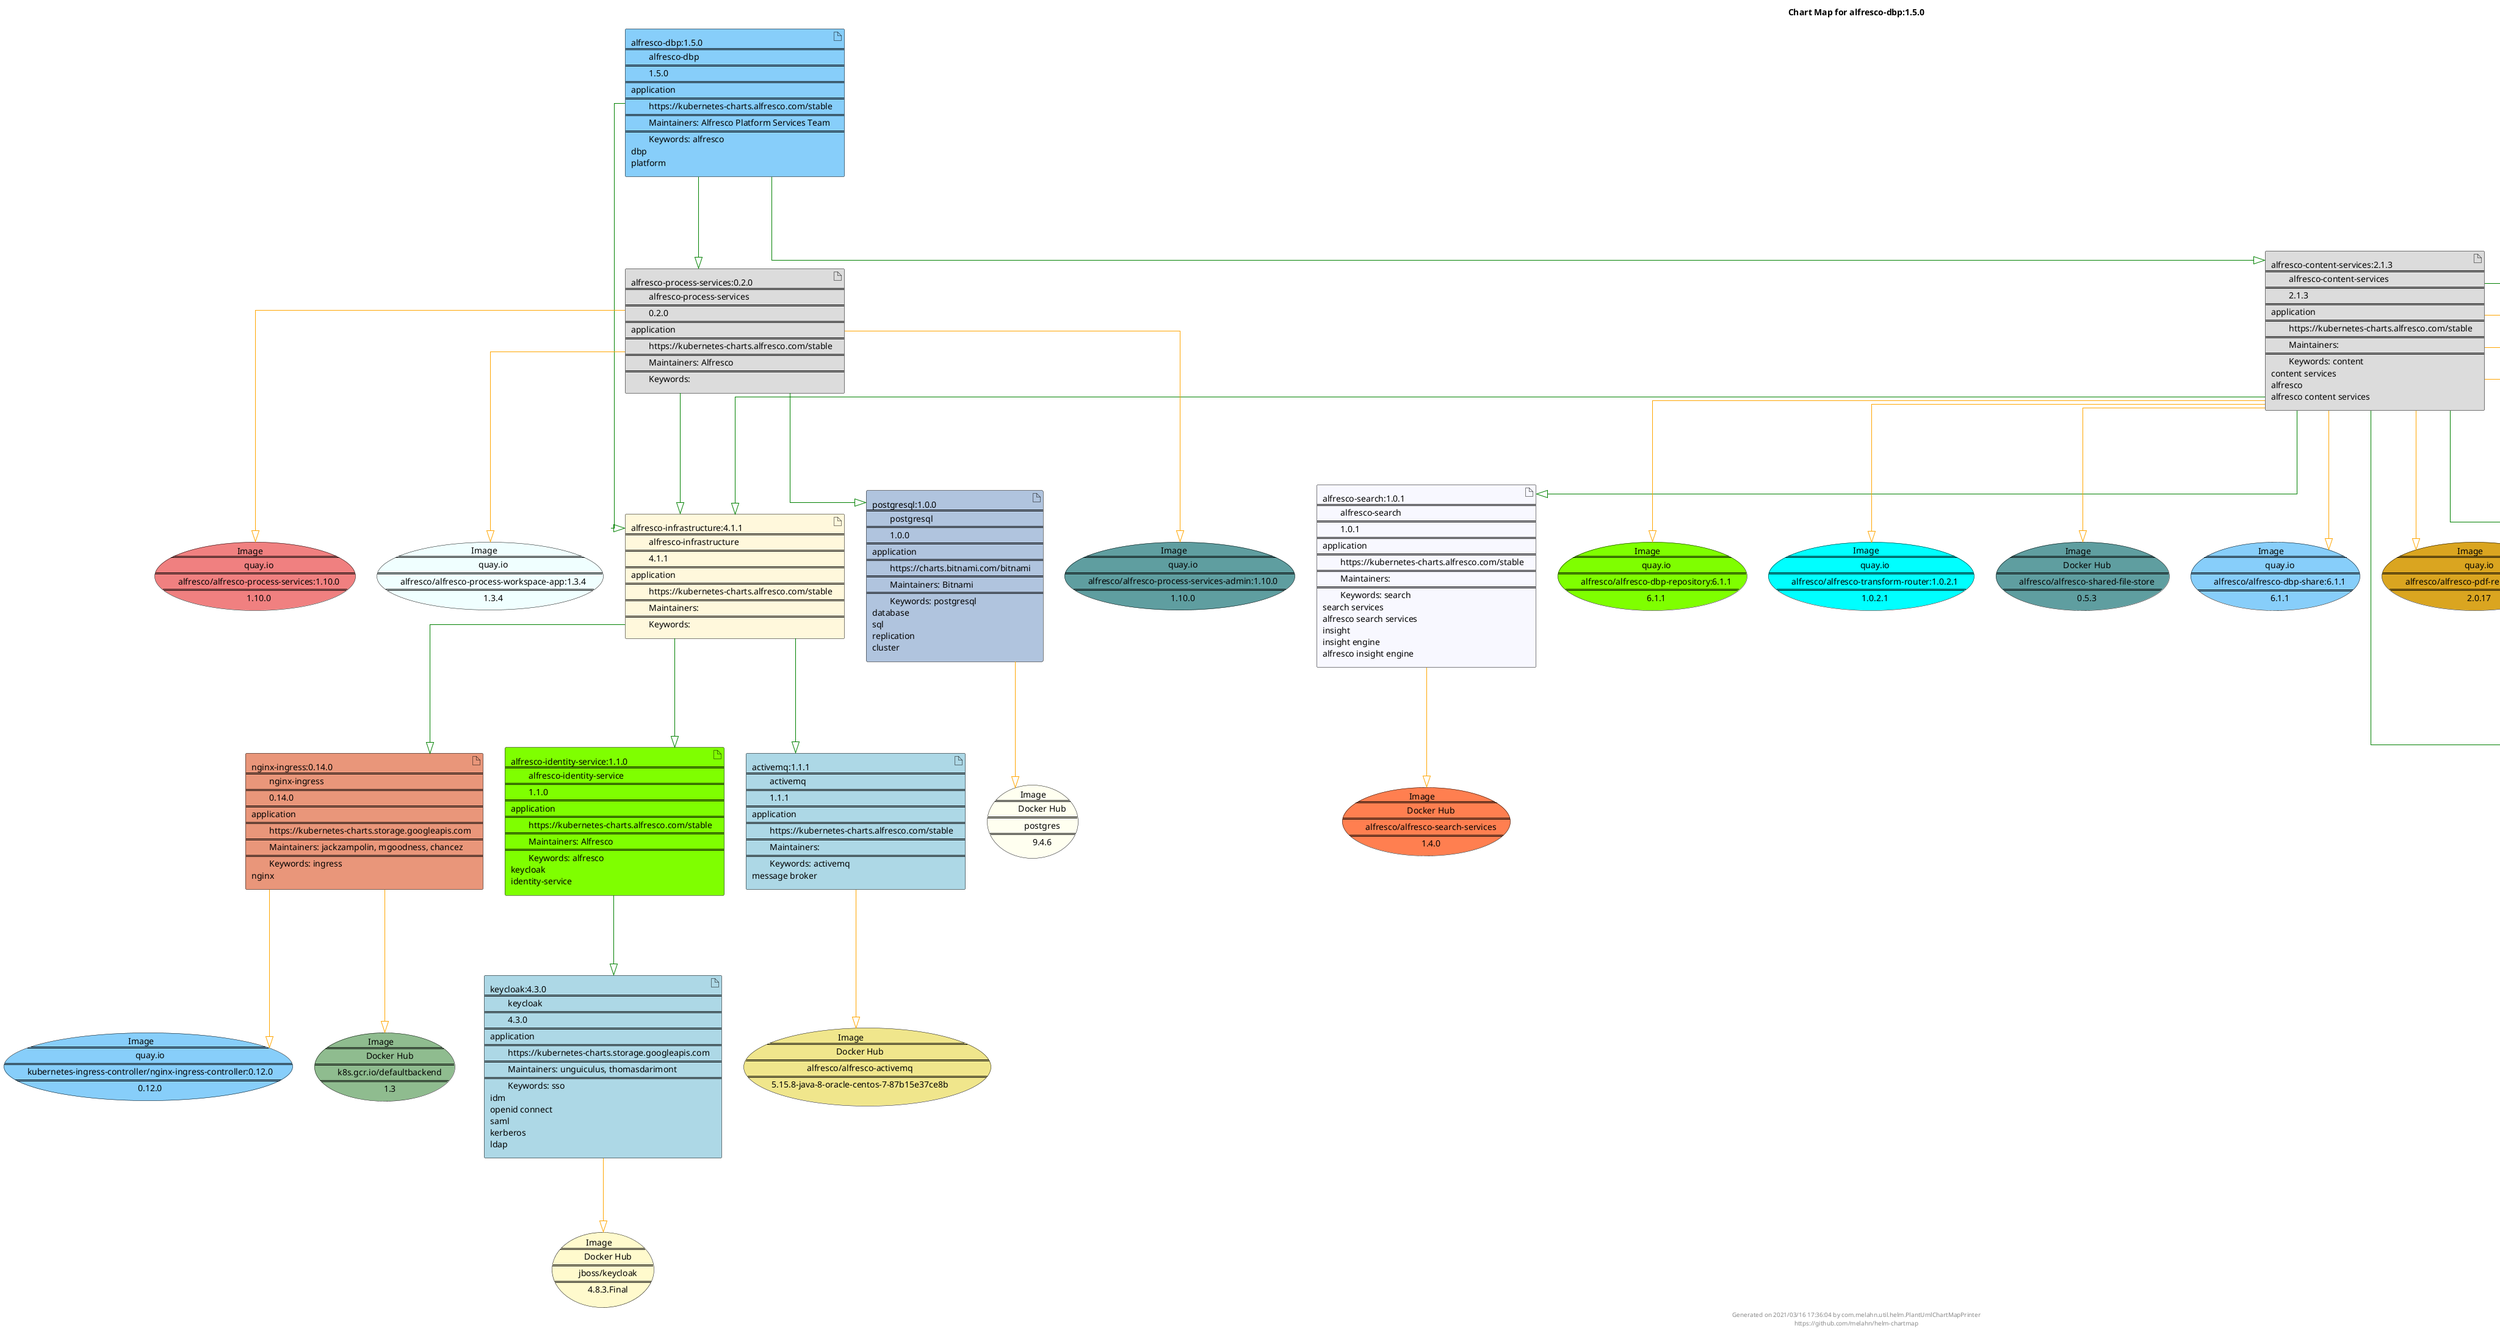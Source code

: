 @startuml
skinparam linetype ortho
skinparam backgroundColor white
skinparam usecaseBorderColor black
skinparam usecaseArrowColor LightSlateGray
skinparam artifactBorderColor black
skinparam artifactArrowColor LightSlateGray

title Chart Map for alfresco-dbp:1.5.0

'There are 13 referenced Helm Charts
artifact "postgresql:0.9.3\n====\n\tpostgresql\n====\n\t0.9.3\n====\napplication\n====\n\thttps://kubernetes-charts.storage.googleapis.com\n====\n\tMaintainers: databus23\n====\n\tKeywords: postgresql\npostgres\ndatabase\nsql" as postgresql_0_9_3 #LightSteelBlue
artifact "alfresco-process-services:0.2.0\n====\n\talfresco-process-services\n====\n\t0.2.0\n====\napplication\n====\n\thttps://kubernetes-charts.alfresco.com/stable\n====\n\tMaintainers: Alfresco\n====\n\tKeywords: " as alfresco_process_services_0_2_0 #Gainsboro
artifact "alfresco-sync-service:1.1.1\n====\n\talfresco-sync-service\n====\n\t1.1.1\n====\napplication\n====\n\thttps://kubernetes-charts.alfresco.com/stable\n====\n\tMaintainers: Alfresco Apps Repo Team\n====\n\tKeywords: syncservice\nalfresco\napplication" as alfresco_sync_service_1_1_1 #CadetBlue
artifact "alfresco-digital-workspace:2.2.0\n====\n\talfresco-digital-workspace\n====\n\t2.2.0\n====\napplication\n====\n\thttps://kubernetes-charts.alfresco.com/stable\n====\n\tMaintainers: \n====\n\tKeywords: alfresco\ndigital workspace" as alfresco_digital_workspace_2_2_0 #DodgerBlue
artifact "alfresco-identity-service:1.1.0\n====\n\talfresco-identity-service\n====\n\t1.1.0\n====\napplication\n====\n\thttps://kubernetes-charts.alfresco.com/stable\n====\n\tMaintainers: Alfresco\n====\n\tKeywords: alfresco\nkeycloak\nidentity-service" as alfresco_identity_service_1_1_0 #Chartreuse
artifact "alfresco-dbp:1.5.0\n====\n\talfresco-dbp\n====\n\t1.5.0\n====\napplication\n====\n\thttps://kubernetes-charts.alfresco.com/stable\n====\n\tMaintainers: Alfresco Platform Services Team\n====\n\tKeywords: alfresco\ndbp\nplatform" as alfresco_dbp_1_5_0 #LightSkyBlue
artifact "alfresco-content-services:2.1.3\n====\n\talfresco-content-services\n====\n\t2.1.3\n====\napplication\n====\n\thttps://kubernetes-charts.alfresco.com/stable\n====\n\tMaintainers: \n====\n\tKeywords: content\ncontent services\nalfresco\nalfresco content services" as alfresco_content_services_2_1_3 #Gainsboro
artifact "activemq:1.1.1\n====\n\tactivemq\n====\n\t1.1.1\n====\napplication\n====\n\thttps://kubernetes-charts.alfresco.com/stable\n====\n\tMaintainers: \n====\n\tKeywords: activemq\nmessage broker" as activemq_1_1_1 #LightBlue
artifact "alfresco-infrastructure:4.1.1\n====\n\talfresco-infrastructure\n====\n\t4.1.1\n====\napplication\n====\n\thttps://kubernetes-charts.alfresco.com/stable\n====\n\tMaintainers: \n====\n\tKeywords: " as alfresco_infrastructure_4_1_1 #Cornsilk
artifact "alfresco-search:1.0.1\n====\n\talfresco-search\n====\n\t1.0.1\n====\napplication\n====\n\thttps://kubernetes-charts.alfresco.com/stable\n====\n\tMaintainers: \n====\n\tKeywords: search\nsearch services\nalfresco search services\ninsight\ninsight engine\nalfresco insight engine" as alfresco_search_1_0_1 #GhostWhite
artifact "postgresql:1.0.0\n====\n\tpostgresql\n====\n\t1.0.0\n====\napplication\n====\n\thttps://charts.bitnami.com/bitnami\n====\n\tMaintainers: Bitnami\n====\n\tKeywords: postgresql\ndatabase\nsql\nreplication\ncluster" as postgresql_1_0_0 #LightSteelBlue
artifact "nginx-ingress:0.14.0\n====\n\tnginx-ingress\n====\n\t0.14.0\n====\napplication\n====\n\thttps://kubernetes-charts.storage.googleapis.com\n====\n\tMaintainers: jackzampolin, mgoodness, chancez\n====\n\tKeywords: ingress\nnginx" as nginx_ingress_0_14_0 #DarkSalmon
artifact "keycloak:4.3.0\n====\n\tkeycloak\n====\n\t4.3.0\n====\napplication\n====\n\thttps://kubernetes-charts.storage.googleapis.com\n====\n\tMaintainers: unguiculus, thomasdarimont\n====\n\tKeywords: sso\nidm\nopenid connect\nsaml\nkerberos\nldap" as keycloak_4_3_0 #LightBlue

'There are 21 referenced Docker Images
usecase "Image\n====\n\tDocker Hub\n====\n\tpostgres\n====\n\t11.4" as postgres_11_4 #Ivory
usecase "Image\n====\n\tquay.io\n====\n\talfresco/alfresco-digital-workspace:1.3.0\n====\n\t1.3.0" as quay_io_alfresco_alfresco_digital_workspace_1_3_0 #FloralWhite
usecase "Image\n====\n\tDocker Hub\n====\n\tpostgres\n====\n\t10.1" as postgres_10_1 #Ivory
usecase "Image\n====\n\tquay.io\n====\n\talfresco/alfresco-dbp-repository:6.1.1\n====\n\t6.1.1" as quay_io_alfresco_alfresco_dbp_repository_6_1_1 #Chartreuse
usecase "Image\n====\n\tquay.io\n====\n\talfresco/alfresco-transform-router:1.0.2.1\n====\n\t1.0.2.1" as quay_io_alfresco_alfresco_transform_router_1_0_2_1 #Aqua
usecase "Image\n====\n\tquay.io\n====\n\talfresco/alfresco-process-services-admin:1.10.0\n====\n\t1.10.0" as quay_io_alfresco_alfresco_process_services_admin_1_10_0 #CadetBlue
usecase "Image\n====\n\tDocker Hub\n====\n\talfresco/alfresco-shared-file-store\n====\n\t0.5.3" as alfresco_alfresco_shared_file_store_0_5_3 #CadetBlue
usecase "Image\n====\n\tDocker Hub\n====\n\tpostgres\n====\n\t9.4.6" as postgres_9_4_6 #Ivory
usecase "Image\n====\n\tquay.io\n====\n\tkubernetes-ingress-controller/nginx-ingress-controller:0.12.0\n====\n\t0.12.0" as quay_io_kubernetes_ingress_controller_nginx_ingress_controller_0_12_0 #LightSkyBlue
usecase "Image\n====\n\tquay.io\n====\n\talfresco/alfresco-process-services:1.10.0\n====\n\t1.10.0" as quay_io_alfresco_alfresco_process_services_1_10_0 #LightCoral
usecase "Image\n====\n\tquay.io\n====\n\talfresco/alfresco-dbp-share:6.1.1\n====\n\t6.1.1" as quay_io_alfresco_alfresco_dbp_share_6_1_1 #LightSkyBlue
usecase "Image\n====\n\tDocker Hub\n====\n\talfresco/alfresco-activemq\n====\n\t5.15.8-java-8-oracle-centos-7-87b15e37ce8b" as alfresco_alfresco_activemq_5_15_8_java_8_oracle_centos_7_87b15e37ce8b #Khaki
usecase "Image\n====\n\tquay.io\n====\n\talfresco/alfresco-process-workspace-app:1.3.4\n====\n\t1.3.4" as quay_io_alfresco_alfresco_process_workspace_app_1_3_4 #Azure
usecase "Image\n====\n\tquay.io\n====\n\talfresco/alfresco-pdf-renderer:2.0.17\n====\n\t2.0.17" as quay_io_alfresco_alfresco_pdf_renderer_2_0_17 #GoldenRod
usecase "Image\n====\n\tquay.io\n====\n\talfresco/service-sync:3.1.2\n====\n\t3.1.2" as quay_io_alfresco_service_sync_3_1_2 #LightPink
usecase "Image\n====\n\tDocker Hub\n====\n\tjboss/keycloak\n====\n\t4.8.3.Final" as jboss_keycloak_4_8_3_Final #LemonChiffon
usecase "Image\n====\n\tquay.io\n====\n\talfresco/alfresco-imagemagick:2.0.17\n====\n\t2.0.17" as quay_io_alfresco_alfresco_imagemagick_2_0_17 #Cyan
usecase "Image\n====\n\tDocker Hub\n====\n\tk8s.gcr.io/defaultbackend\n====\n\t1.3" as k8s_gcr_io_defaultbackend_1_3 #DarkSeaGreen
usecase "Image\n====\n\tquay.io\n====\n\talfresco/alfresco-tika:2.0.17\n====\n\t2.0.17" as quay_io_alfresco_alfresco_tika_2_0_17 #Khaki
usecase "Image\n====\n\tDocker Hub\n====\n\talfresco/alfresco-search-services\n====\n\t1.4.0" as alfresco_alfresco_search_services_1_4_0 #Coral
usecase "Image\n====\n\tquay.io\n====\n\talfresco/alfresco-libreoffice:2.0.17\n====\n\t2.0.17" as quay_io_alfresco_alfresco_libreoffice_2_0_17 #Khaki

'Chart Dependencies
alfresco_dbp_1_5_0--[#green]-|>alfresco_content_services_2_1_3
alfresco_content_services_2_1_3--[#green]-|>alfresco_sync_service_1_1_1
alfresco_sync_service_1_1_1--[#green]-|>postgresql_0_9_3
alfresco_content_services_2_1_3--[#green]-|>alfresco_infrastructure_4_1_1
alfresco_infrastructure_4_1_1--[#green]-|>activemq_1_1_1
alfresco_infrastructure_4_1_1--[#green]-|>alfresco_identity_service_1_1_0
alfresco_identity_service_1_1_0--[#green]-|>keycloak_4_3_0
alfresco_infrastructure_4_1_1--[#green]-|>nginx_ingress_0_14_0
alfresco_content_services_2_1_3--[#green]-|>postgresql_0_9_3
alfresco_content_services_2_1_3--[#green]-|>alfresco_search_1_0_1
alfresco_content_services_2_1_3--[#green]-|>alfresco_digital_workspace_2_2_0
alfresco_dbp_1_5_0--[#green]-|>alfresco_infrastructure_4_1_1
alfresco_dbp_1_5_0--[#green]-|>alfresco_process_services_0_2_0
alfresco_process_services_0_2_0--[#green]-|>alfresco_infrastructure_4_1_1
alfresco_process_services_0_2_0--[#green]-|>postgresql_1_0_0
postgresql_0_9_3--[#orange]-|>postgres_11_4
postgresql_0_9_3--[#orange]-|>postgres_10_1
alfresco_process_services_0_2_0--[#orange]-|>quay_io_alfresco_alfresco_process_services_admin_1_10_0
alfresco_process_services_0_2_0--[#orange]-|>quay_io_alfresco_alfresco_process_services_1_10_0
alfresco_process_services_0_2_0--[#orange]-|>quay_io_alfresco_alfresco_process_workspace_app_1_3_4
alfresco_sync_service_1_1_1--[#orange]-|>quay_io_alfresco_service_sync_3_1_2
alfresco_digital_workspace_2_2_0--[#orange]-|>quay_io_alfresco_alfresco_digital_workspace_1_3_0
alfresco_content_services_2_1_3--[#orange]-|>quay_io_alfresco_alfresco_tika_2_0_17
alfresco_content_services_2_1_3--[#orange]-|>quay_io_alfresco_alfresco_dbp_repository_6_1_1
alfresco_content_services_2_1_3--[#orange]-|>quay_io_alfresco_alfresco_pdf_renderer_2_0_17
alfresco_content_services_2_1_3--[#orange]-|>alfresco_alfresco_shared_file_store_0_5_3
alfresco_content_services_2_1_3--[#orange]-|>quay_io_alfresco_alfresco_dbp_share_6_1_1
alfresco_content_services_2_1_3--[#orange]-|>quay_io_alfresco_alfresco_transform_router_1_0_2_1
alfresco_content_services_2_1_3--[#orange]-|>quay_io_alfresco_alfresco_imagemagick_2_0_17
alfresco_content_services_2_1_3--[#orange]-|>quay_io_alfresco_alfresco_libreoffice_2_0_17
activemq_1_1_1--[#orange]-|>alfresco_alfresco_activemq_5_15_8_java_8_oracle_centos_7_87b15e37ce8b
alfresco_search_1_0_1--[#orange]-|>alfresco_alfresco_search_services_1_4_0
postgresql_1_0_0--[#orange]-|>postgres_9_4_6
nginx_ingress_0_14_0--[#orange]-|>k8s_gcr_io_defaultbackend_1_3
nginx_ingress_0_14_0--[#orange]-|>quay_io_kubernetes_ingress_controller_nginx_ingress_controller_0_12_0
keycloak_4_3_0--[#orange]-|>jboss_keycloak_4_8_3_Final

center footer Generated on 2021/03/16 17:36:04 by com.melahn.util.helm.PlantUmlChartMapPrinter\nhttps://github.com/melahn/helm-chartmap
@enduml
